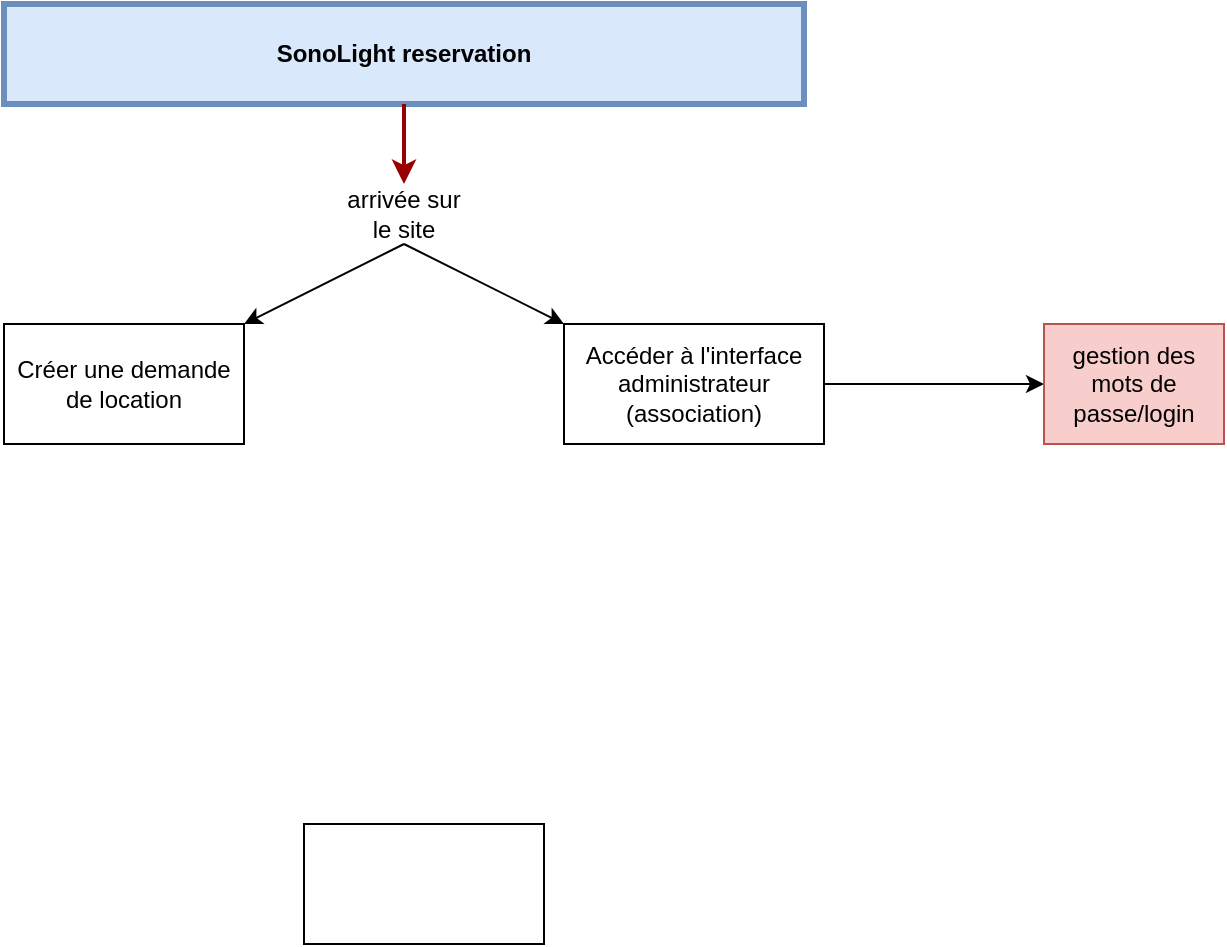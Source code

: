 <mxfile version="20.6.0" type="github">
  <diagram name="Page-1" id="c7558073-3199-34d8-9f00-42111426c3f3">
    <mxGraphModel dx="2062" dy="1054" grid="1" gridSize="10" guides="1" tooltips="1" connect="1" arrows="1" fold="1" page="1" pageScale="1" pageWidth="826" pageHeight="1169" background="none" math="0" shadow="0">
      <root>
        <mxCell id="0" />
        <mxCell id="1" parent="0" />
        <mxCell id="5" value="SonoLight reservation" style="shape=process;whiteSpace=wrap;align=center;verticalAlign=middle;size=0;fontStyle=1;strokeWidth=3;fillColor=#dae8fc;strokeColor=#6c8ebf;" parent="1" vertex="1">
          <mxGeometry x="200.0" y="40" width="400" height="50" as="geometry" />
        </mxCell>
        <mxCell id="89" value="" style="edgeStyle=elbowEdgeStyle;elbow=horizontal;strokeColor=#990000;strokeWidth=2;exitX=0.5;exitY=1;exitDx=0;exitDy=0;entryX=0.5;entryY=0;entryDx=0;entryDy=0;" parent="1" source="5" target="t5c0bgtM3cD21C0RhKVn-96" edge="1">
          <mxGeometry width="100" height="100" relative="1" as="geometry">
            <mxPoint x="410" y="510" as="sourcePoint" />
            <mxPoint x="410" y="120" as="targetPoint" />
            <Array as="points">
              <mxPoint x="400" y="120" />
              <mxPoint x="380" y="400" />
              <mxPoint x="400" y="250" />
              <mxPoint x="410" y="470" />
            </Array>
          </mxGeometry>
        </mxCell>
        <mxCell id="t5c0bgtM3cD21C0RhKVn-96" value="arrivée sur le site&lt;br&gt;" style="text;html=1;strokeColor=none;fillColor=none;align=center;verticalAlign=middle;whiteSpace=wrap;rounded=0;" vertex="1" parent="1">
          <mxGeometry x="370" y="130" width="60" height="30" as="geometry" />
        </mxCell>
        <mxCell id="t5c0bgtM3cD21C0RhKVn-97" value="" style="endArrow=classic;html=1;rounded=0;entryX=1;entryY=0;entryDx=0;entryDy=0;" edge="1" parent="1" target="t5c0bgtM3cD21C0RhKVn-102">
          <mxGeometry width="50" height="50" relative="1" as="geometry">
            <mxPoint x="400" y="160" as="sourcePoint" />
            <mxPoint x="320" y="240" as="targetPoint" />
          </mxGeometry>
        </mxCell>
        <mxCell id="t5c0bgtM3cD21C0RhKVn-98" value="" style="endArrow=classic;html=1;rounded=0;exitX=0.5;exitY=1;exitDx=0;exitDy=0;" edge="1" parent="1" source="t5c0bgtM3cD21C0RhKVn-96">
          <mxGeometry width="50" height="50" relative="1" as="geometry">
            <mxPoint x="410" y="150" as="sourcePoint" />
            <mxPoint x="480" y="200" as="targetPoint" />
          </mxGeometry>
        </mxCell>
        <mxCell id="t5c0bgtM3cD21C0RhKVn-102" value="Créer une demande de location" style="rounded=0;whiteSpace=wrap;html=1;" vertex="1" parent="1">
          <mxGeometry x="200" y="200" width="120" height="60" as="geometry" />
        </mxCell>
        <mxCell id="t5c0bgtM3cD21C0RhKVn-107" style="edgeStyle=orthogonalEdgeStyle;rounded=0;orthogonalLoop=1;jettySize=auto;html=1;entryX=0;entryY=0.5;entryDx=0;entryDy=0;" edge="1" parent="1" source="t5c0bgtM3cD21C0RhKVn-104" target="t5c0bgtM3cD21C0RhKVn-106">
          <mxGeometry relative="1" as="geometry" />
        </mxCell>
        <mxCell id="t5c0bgtM3cD21C0RhKVn-104" value="Accéder à l&#39;interface administrateur (association)" style="rounded=0;whiteSpace=wrap;html=1;" vertex="1" parent="1">
          <mxGeometry x="480" y="200" width="130" height="60" as="geometry" />
        </mxCell>
        <mxCell id="t5c0bgtM3cD21C0RhKVn-105" value="" style="rounded=0;whiteSpace=wrap;html=1;" vertex="1" parent="1">
          <mxGeometry x="350" y="450" width="120" height="60" as="geometry" />
        </mxCell>
        <mxCell id="t5c0bgtM3cD21C0RhKVn-106" value="gestion des mots de passe/login" style="text;html=1;strokeColor=#b85450;fillColor=#f8cecc;align=center;verticalAlign=middle;whiteSpace=wrap;rounded=0;" vertex="1" parent="1">
          <mxGeometry x="720" y="200" width="90" height="60" as="geometry" />
        </mxCell>
      </root>
    </mxGraphModel>
  </diagram>
</mxfile>
